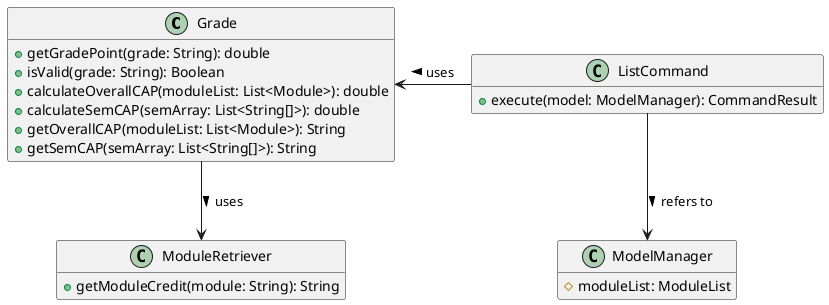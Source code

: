 @startuml
hide empty members

class Grade {
    +getGradePoint(grade: String): double
    +isValid(grade: String): Boolean
    +calculateOverallCAP(moduleList: List<Module>): double
    +calculateSemCAP(semArray: List<String[]>): double
    +getOverallCAP(moduleList: List<Module>): String
    +getSemCAP(semArray: List<String[]>): String
}

class ListCommand {
    +execute(model: ModelManager): CommandResult
}

class ModelManager{
    #moduleList: ModuleList
}

class ModuleRetriever {
    +getModuleCredit(module: String): String
}

Grade <-right- ListCommand: uses <
Grade -down-> ModuleRetriever: uses >
ListCommand -down-> ModelManager: refers to >
@enduml